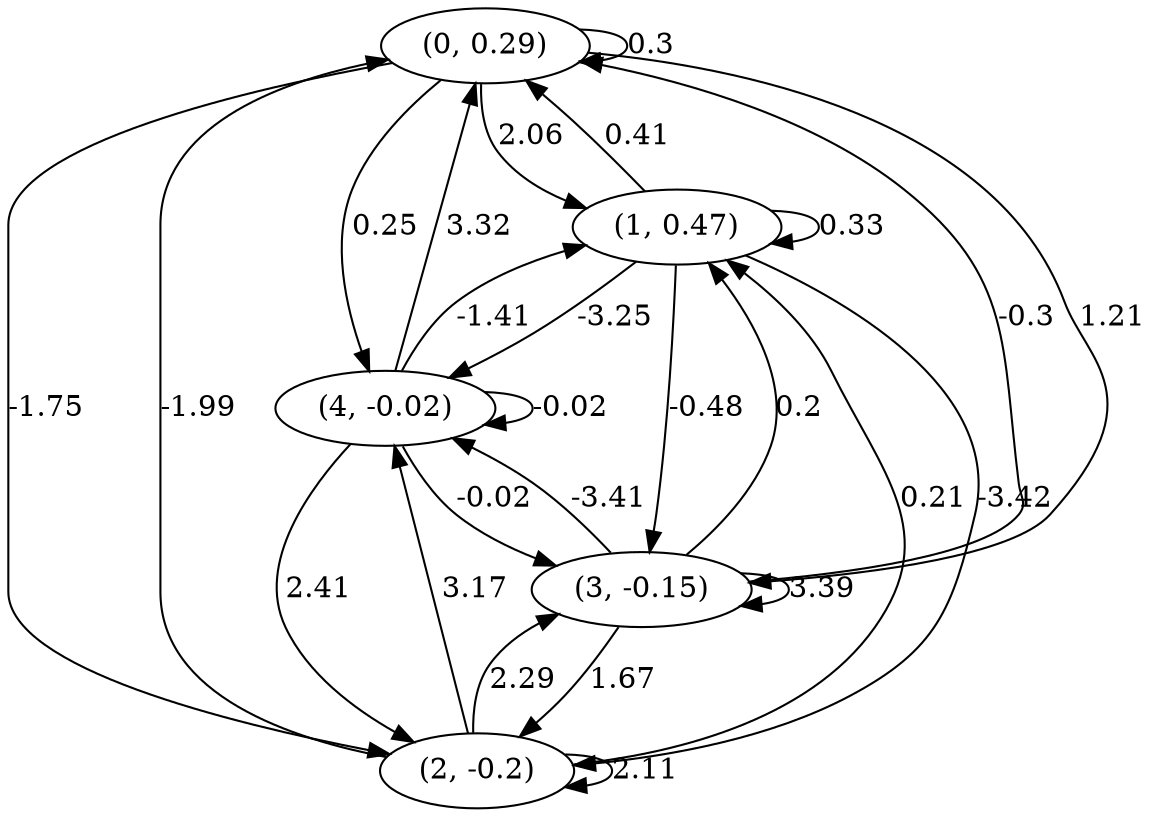 digraph {
    0 [ label = "(0, 0.29)" ]
    1 [ label = "(1, 0.47)" ]
    2 [ label = "(2, -0.2)" ]
    3 [ label = "(3, -0.15)" ]
    4 [ label = "(4, -0.02)" ]
    0 -> 0 [ label = "0.3" ]
    1 -> 1 [ label = "0.33" ]
    2 -> 2 [ label = "2.11" ]
    3 -> 3 [ label = "3.39" ]
    4 -> 4 [ label = "-0.02" ]
    1 -> 0 [ label = "0.41" ]
    2 -> 0 [ label = "-1.99" ]
    3 -> 0 [ label = "-0.3" ]
    4 -> 0 [ label = "3.32" ]
    0 -> 1 [ label = "2.06" ]
    2 -> 1 [ label = "0.21" ]
    3 -> 1 [ label = "0.2" ]
    4 -> 1 [ label = "-1.41" ]
    0 -> 2 [ label = "-1.75" ]
    1 -> 2 [ label = "-3.42" ]
    3 -> 2 [ label = "1.67" ]
    4 -> 2 [ label = "2.41" ]
    0 -> 3 [ label = "1.21" ]
    1 -> 3 [ label = "-0.48" ]
    2 -> 3 [ label = "2.29" ]
    4 -> 3 [ label = "-0.02" ]
    0 -> 4 [ label = "0.25" ]
    1 -> 4 [ label = "-3.25" ]
    2 -> 4 [ label = "3.17" ]
    3 -> 4 [ label = "-3.41" ]
}

